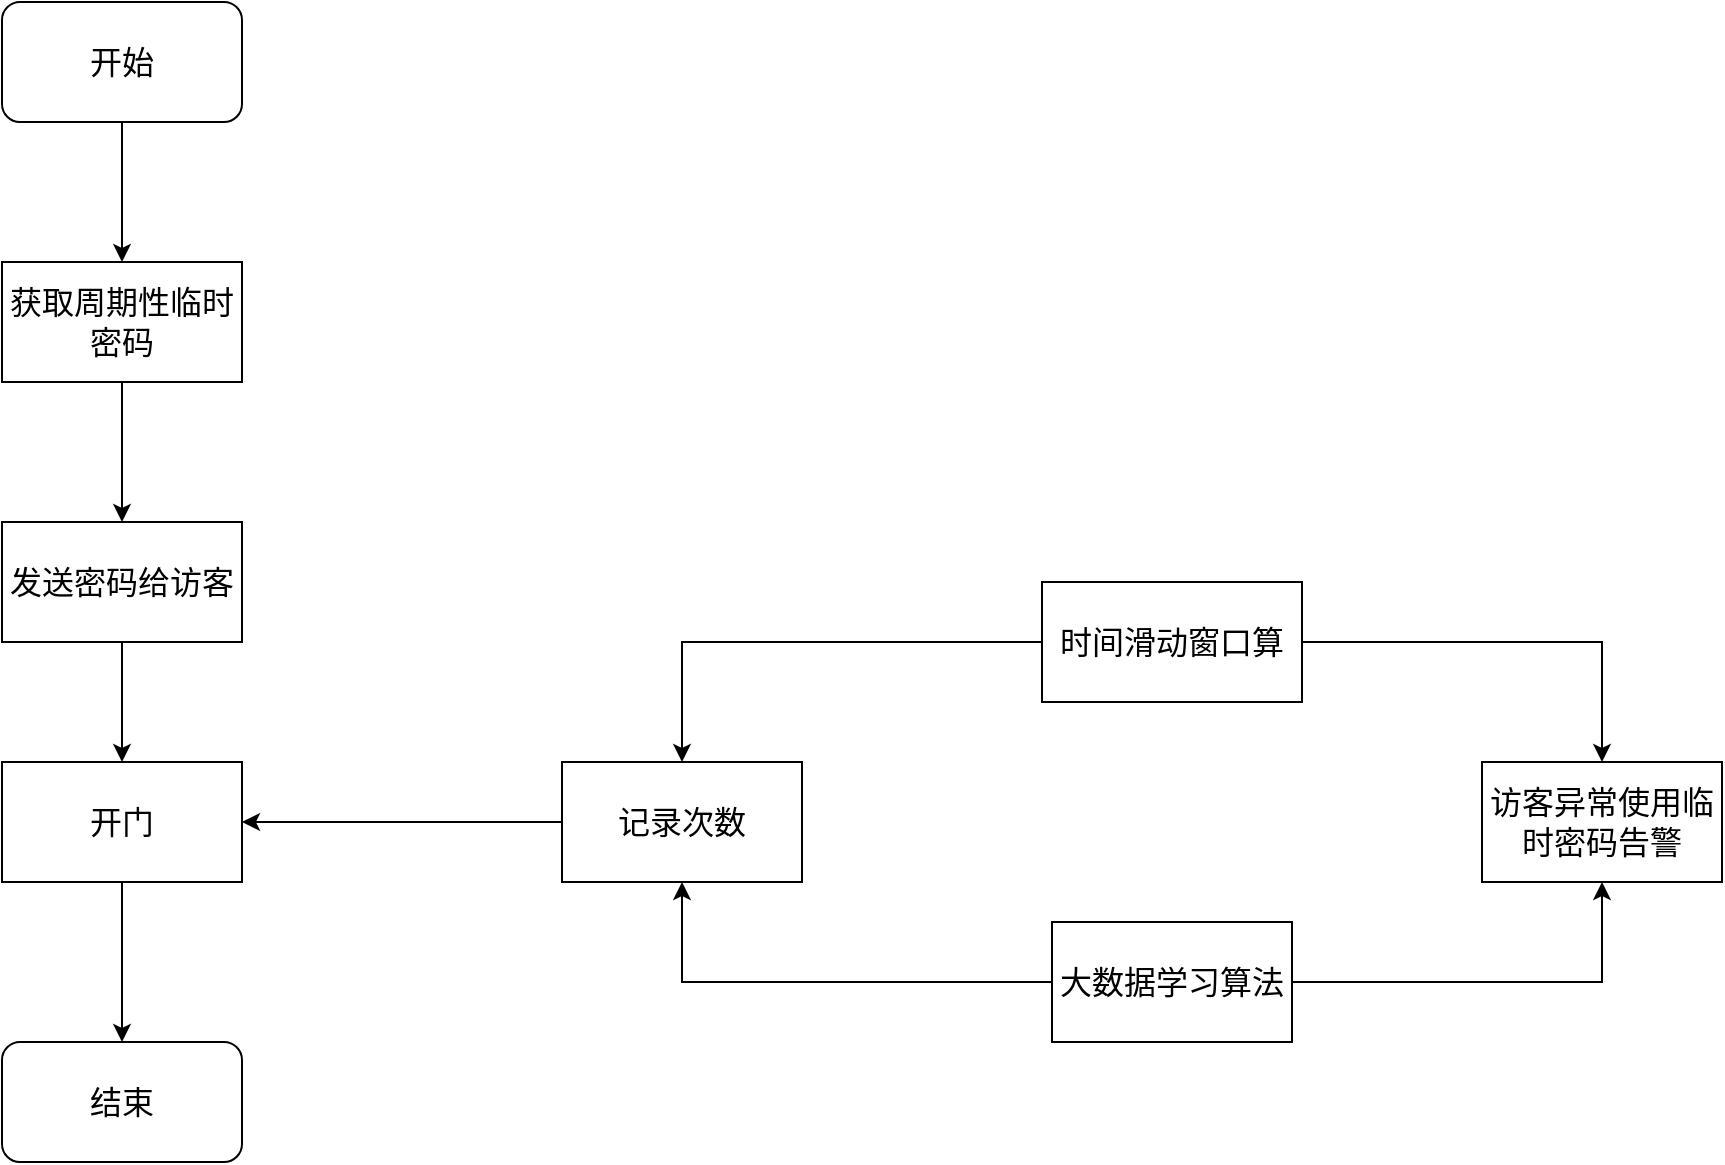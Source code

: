 <mxfile version="15.2.7" type="device"><diagram id="vRvWUPwz2n5NVDcIoHPd" name="第 1 页"><mxGraphModel dx="1086" dy="806" grid="1" gridSize="10" guides="1" tooltips="1" connect="1" arrows="1" fold="1" page="1" pageScale="1" pageWidth="827" pageHeight="1169" math="0" shadow="0"><root><mxCell id="0"/><mxCell id="1" parent="0"/><mxCell id="j6TuzLwn2KLOo7TLbS2e-5" style="edgeStyle=orthogonalEdgeStyle;rounded=0;orthogonalLoop=1;jettySize=auto;html=1;exitX=0.5;exitY=1;exitDx=0;exitDy=0;entryX=0.5;entryY=0;entryDx=0;entryDy=0;" edge="1" parent="1" source="j6TuzLwn2KLOo7TLbS2e-1" target="j6TuzLwn2KLOo7TLbS2e-4"><mxGeometry relative="1" as="geometry"/></mxCell><mxCell id="j6TuzLwn2KLOo7TLbS2e-1" value="&lt;font style=&quot;font-size: 16px&quot;&gt;获取周期性临时密码&lt;/font&gt;" style="rounded=0;whiteSpace=wrap;html=1;" vertex="1" parent="1"><mxGeometry x="230" y="290" width="120" height="60" as="geometry"/></mxCell><mxCell id="j6TuzLwn2KLOo7TLbS2e-3" style="edgeStyle=orthogonalEdgeStyle;rounded=0;orthogonalLoop=1;jettySize=auto;html=1;exitX=0.5;exitY=1;exitDx=0;exitDy=0;entryX=0.5;entryY=0;entryDx=0;entryDy=0;" edge="1" parent="1" source="j6TuzLwn2KLOo7TLbS2e-2" target="j6TuzLwn2KLOo7TLbS2e-1"><mxGeometry relative="1" as="geometry"/></mxCell><mxCell id="j6TuzLwn2KLOo7TLbS2e-2" value="&lt;font style=&quot;font-size: 16px&quot;&gt;开始&lt;/font&gt;" style="rounded=1;whiteSpace=wrap;html=1;" vertex="1" parent="1"><mxGeometry x="230" y="160" width="120" height="60" as="geometry"/></mxCell><mxCell id="j6TuzLwn2KLOo7TLbS2e-7" style="edgeStyle=orthogonalEdgeStyle;rounded=0;orthogonalLoop=1;jettySize=auto;html=1;exitX=0.5;exitY=1;exitDx=0;exitDy=0;" edge="1" parent="1" source="j6TuzLwn2KLOo7TLbS2e-4" target="j6TuzLwn2KLOo7TLbS2e-6"><mxGeometry relative="1" as="geometry"/></mxCell><mxCell id="j6TuzLwn2KLOo7TLbS2e-4" value="&lt;font style=&quot;font-size: 16px&quot;&gt;发送密码给访客&lt;/font&gt;" style="rounded=0;whiteSpace=wrap;html=1;" vertex="1" parent="1"><mxGeometry x="230" y="420" width="120" height="60" as="geometry"/></mxCell><mxCell id="j6TuzLwn2KLOo7TLbS2e-10" style="edgeStyle=orthogonalEdgeStyle;rounded=0;orthogonalLoop=1;jettySize=auto;html=1;exitX=0.5;exitY=1;exitDx=0;exitDy=0;entryX=0.5;entryY=0;entryDx=0;entryDy=0;" edge="1" parent="1" source="j6TuzLwn2KLOo7TLbS2e-6" target="j6TuzLwn2KLOo7TLbS2e-9"><mxGeometry relative="1" as="geometry"/></mxCell><mxCell id="j6TuzLwn2KLOo7TLbS2e-6" value="&lt;font style=&quot;font-size: 16px&quot;&gt;开门&lt;/font&gt;" style="rounded=0;whiteSpace=wrap;html=1;" vertex="1" parent="1"><mxGeometry x="230" y="540" width="120" height="60" as="geometry"/></mxCell><mxCell id="j6TuzLwn2KLOo7TLbS2e-9" value="&lt;font style=&quot;font-size: 16px&quot;&gt;结束&lt;/font&gt;" style="rounded=1;whiteSpace=wrap;html=1;" vertex="1" parent="1"><mxGeometry x="230" y="680" width="120" height="60" as="geometry"/></mxCell><mxCell id="j6TuzLwn2KLOo7TLbS2e-12" style="edgeStyle=orthogonalEdgeStyle;rounded=0;orthogonalLoop=1;jettySize=auto;html=1;entryX=1;entryY=0.5;entryDx=0;entryDy=0;" edge="1" parent="1" source="j6TuzLwn2KLOo7TLbS2e-11" target="j6TuzLwn2KLOo7TLbS2e-6"><mxGeometry relative="1" as="geometry"/></mxCell><mxCell id="j6TuzLwn2KLOo7TLbS2e-11" value="&lt;span style=&quot;font-size: 16px&quot;&gt;记录次数&lt;/span&gt;" style="rounded=0;whiteSpace=wrap;html=1;" vertex="1" parent="1"><mxGeometry x="510" y="540" width="120" height="60" as="geometry"/></mxCell><mxCell id="j6TuzLwn2KLOo7TLbS2e-15" style="edgeStyle=orthogonalEdgeStyle;rounded=0;orthogonalLoop=1;jettySize=auto;html=1;exitX=0;exitY=0.5;exitDx=0;exitDy=0;" edge="1" parent="1" source="j6TuzLwn2KLOo7TLbS2e-13" target="j6TuzLwn2KLOo7TLbS2e-11"><mxGeometry relative="1" as="geometry"/></mxCell><mxCell id="j6TuzLwn2KLOo7TLbS2e-18" style="edgeStyle=orthogonalEdgeStyle;rounded=0;orthogonalLoop=1;jettySize=auto;html=1;exitX=1;exitY=0.5;exitDx=0;exitDy=0;entryX=0.5;entryY=0;entryDx=0;entryDy=0;" edge="1" parent="1" source="j6TuzLwn2KLOo7TLbS2e-13" target="j6TuzLwn2KLOo7TLbS2e-17"><mxGeometry relative="1" as="geometry"/></mxCell><mxCell id="j6TuzLwn2KLOo7TLbS2e-13" value="&lt;span style=&quot;font-size: 16px&quot;&gt;时间滑动窗口算&lt;/span&gt;" style="rounded=0;whiteSpace=wrap;html=1;" vertex="1" parent="1"><mxGeometry x="750" y="450" width="130" height="60" as="geometry"/></mxCell><mxCell id="j6TuzLwn2KLOo7TLbS2e-16" style="edgeStyle=orthogonalEdgeStyle;rounded=0;orthogonalLoop=1;jettySize=auto;html=1;exitX=0;exitY=0.5;exitDx=0;exitDy=0;entryX=0.5;entryY=1;entryDx=0;entryDy=0;" edge="1" parent="1" source="j6TuzLwn2KLOo7TLbS2e-14" target="j6TuzLwn2KLOo7TLbS2e-11"><mxGeometry relative="1" as="geometry"/></mxCell><mxCell id="j6TuzLwn2KLOo7TLbS2e-19" style="edgeStyle=orthogonalEdgeStyle;rounded=0;orthogonalLoop=1;jettySize=auto;html=1;exitX=1;exitY=0.5;exitDx=0;exitDy=0;entryX=0.5;entryY=1;entryDx=0;entryDy=0;" edge="1" parent="1" source="j6TuzLwn2KLOo7TLbS2e-14" target="j6TuzLwn2KLOo7TLbS2e-17"><mxGeometry relative="1" as="geometry"><mxPoint x="1050" y="600" as="targetPoint"/></mxGeometry></mxCell><mxCell id="j6TuzLwn2KLOo7TLbS2e-14" value="&lt;span style=&quot;font-size: 16px&quot;&gt;大数据学习算法&lt;/span&gt;" style="rounded=0;whiteSpace=wrap;html=1;" vertex="1" parent="1"><mxGeometry x="755" y="620" width="120" height="60" as="geometry"/></mxCell><mxCell id="j6TuzLwn2KLOo7TLbS2e-17" value="&lt;span style=&quot;font-size: 16px&quot;&gt;访客异常使用临时密码告警&lt;/span&gt;" style="rounded=0;whiteSpace=wrap;html=1;" vertex="1" parent="1"><mxGeometry x="970" y="540" width="120" height="60" as="geometry"/></mxCell></root></mxGraphModel></diagram></mxfile>